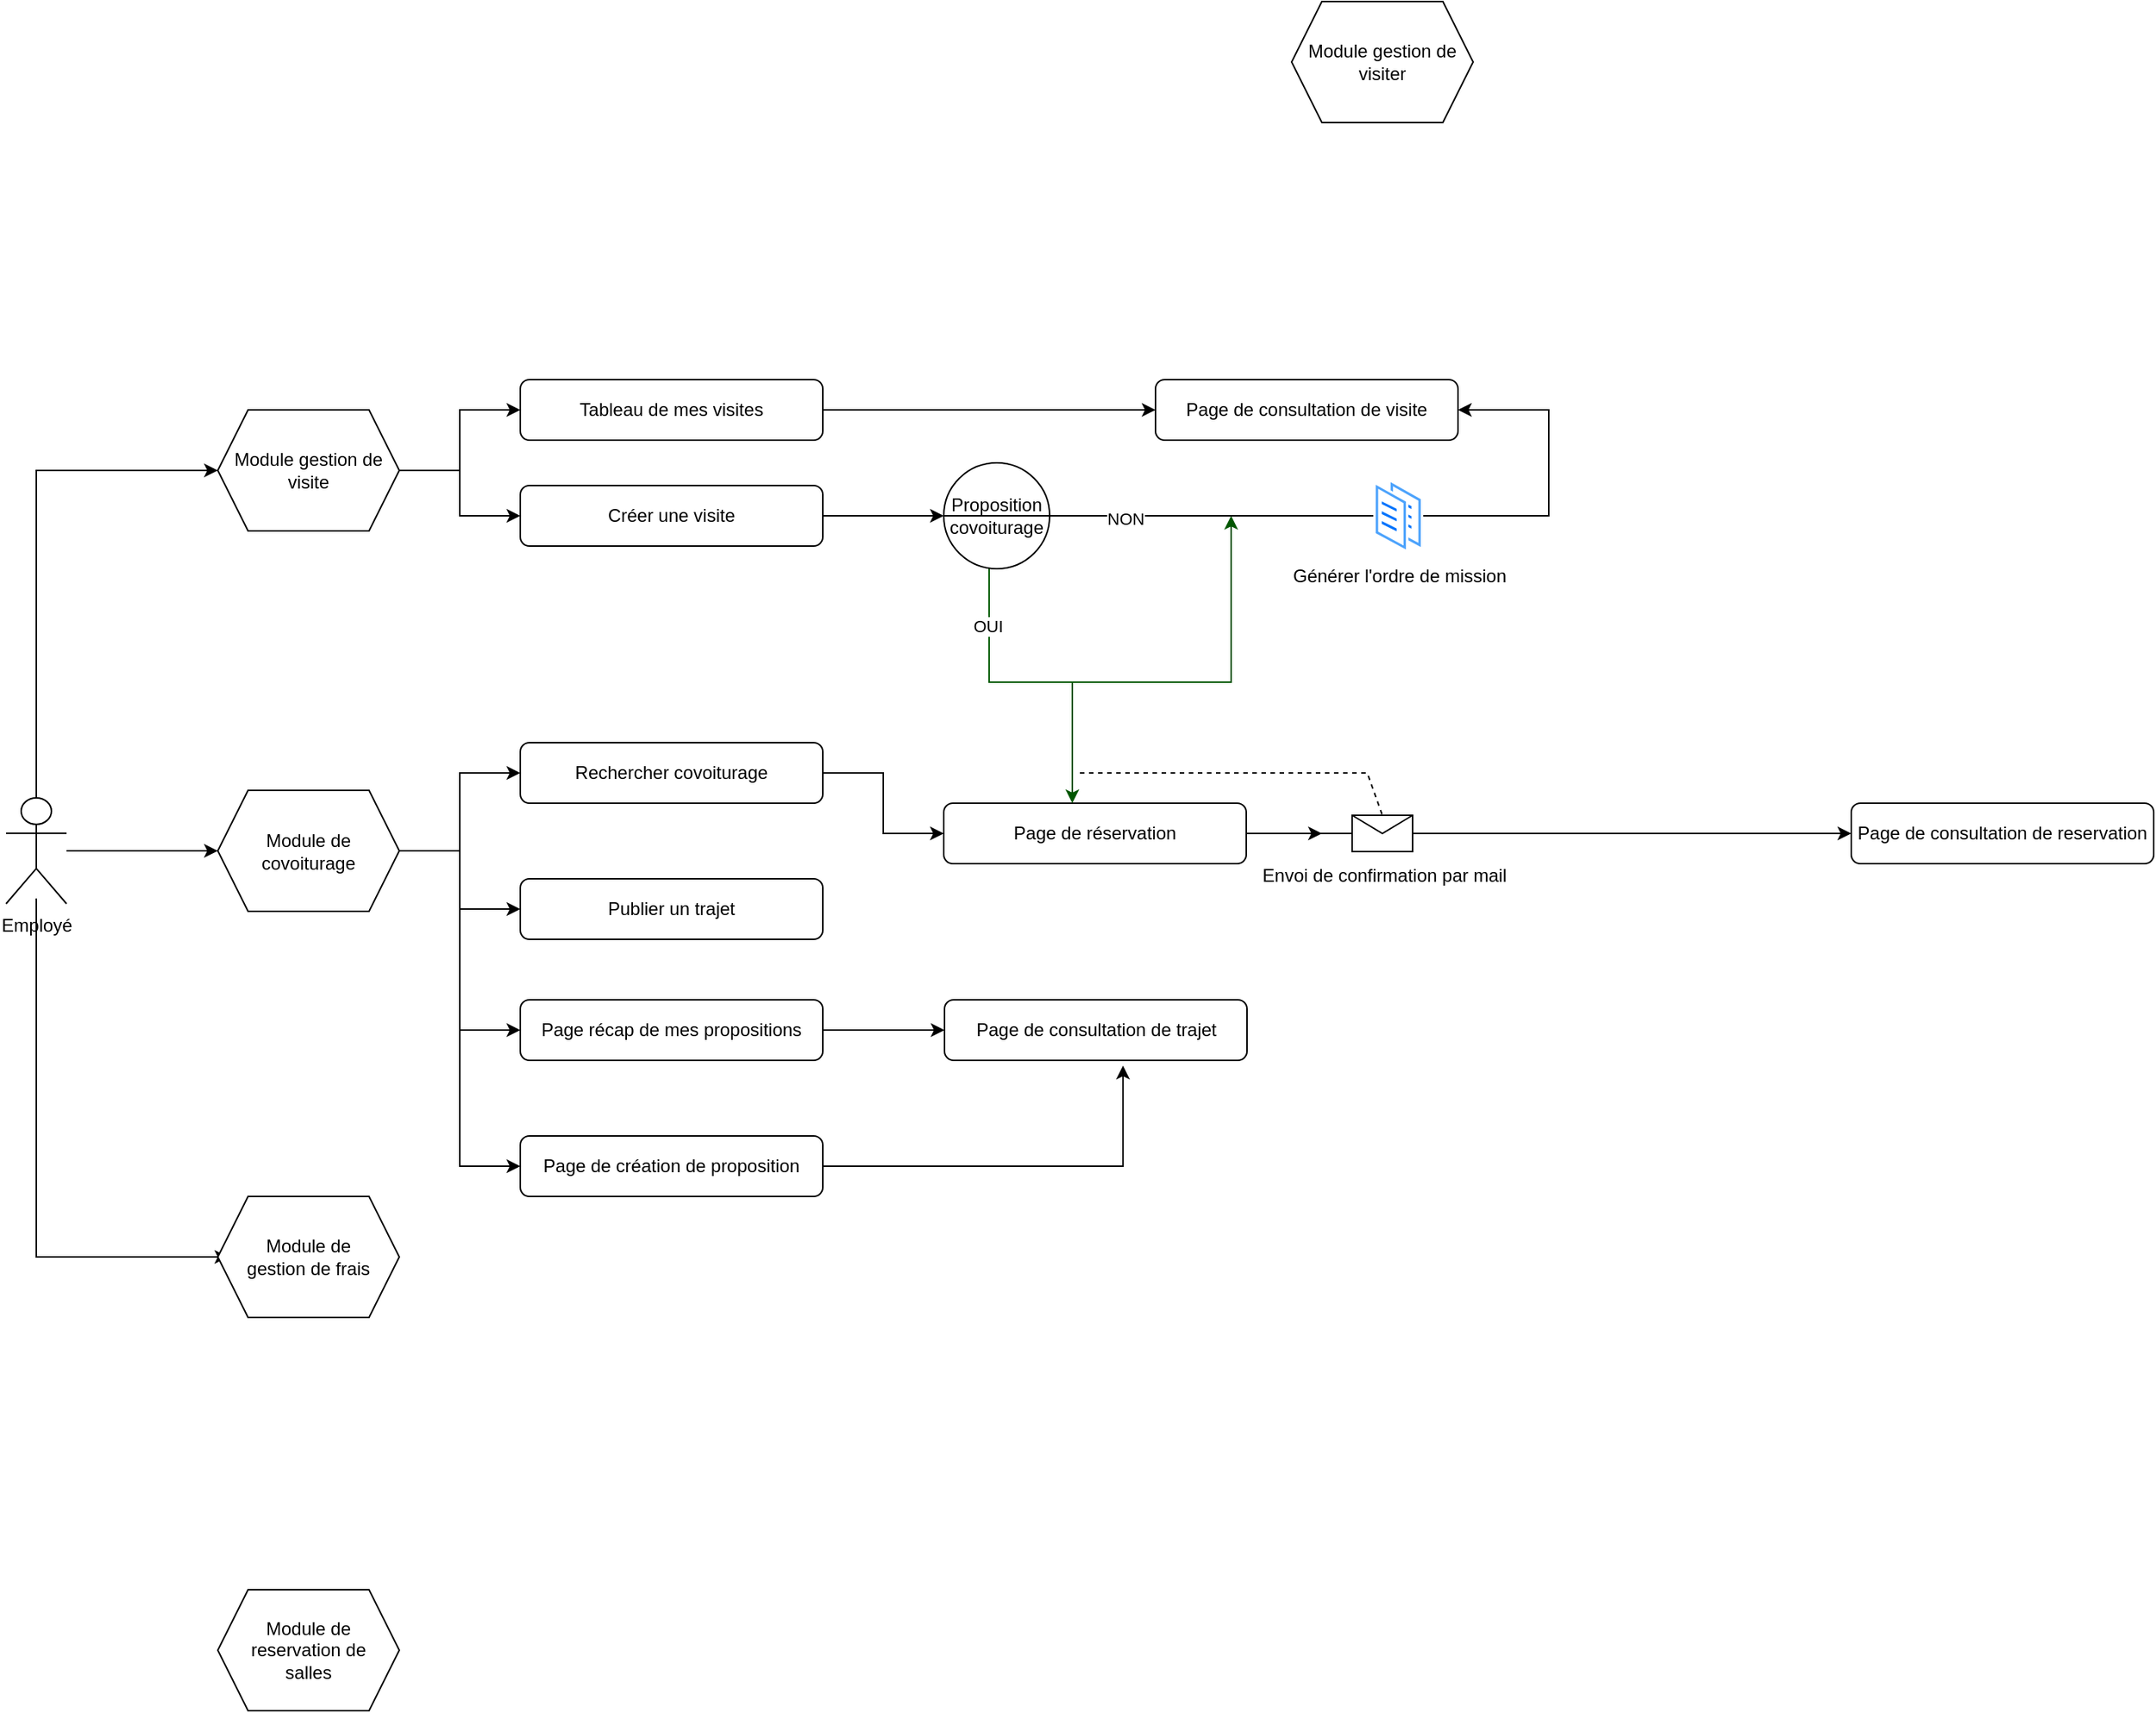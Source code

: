 <mxfile version="22.0.6" type="github">
  <diagram name="Page-1" id="EwJzgOxm_G4XAECukwM9">
    <mxGraphModel dx="3354" dy="1951" grid="1" gridSize="10" guides="1" tooltips="1" connect="1" arrows="1" fold="1" page="1" pageScale="1" pageWidth="827" pageHeight="1169" math="0" shadow="0">
      <root>
        <mxCell id="0" />
        <mxCell id="1" parent="0" />
        <mxCell id="X8dY0_izw5UKXWrUzNRc-6" style="edgeStyle=orthogonalEdgeStyle;rounded=0;orthogonalLoop=1;jettySize=auto;html=1;entryX=0;entryY=0.5;entryDx=0;entryDy=0;" parent="1" target="cjrAuWvBvFFg3mzQt87p-3" edge="1">
          <mxGeometry relative="1" as="geometry">
            <mxPoint x="80" y="340" as="sourcePoint" />
            <Array as="points">
              <mxPoint x="80" y="120" />
            </Array>
          </mxGeometry>
        </mxCell>
        <mxCell id="X8dY0_izw5UKXWrUzNRc-8" style="edgeStyle=orthogonalEdgeStyle;rounded=0;orthogonalLoop=1;jettySize=auto;html=1;entryX=0;entryY=0.5;entryDx=0;entryDy=0;" parent="1" edge="1">
          <mxGeometry relative="1" as="geometry">
            <mxPoint x="79.997" y="403" as="sourcePoint" />
            <mxPoint x="206.93" y="640" as="targetPoint" />
            <Array as="points">
              <mxPoint x="79.93" y="640" />
            </Array>
          </mxGeometry>
        </mxCell>
        <mxCell id="X8dY0_izw5UKXWrUzNRc-15" style="edgeStyle=orthogonalEdgeStyle;rounded=0;orthogonalLoop=1;jettySize=auto;html=1;" parent="1" source="cjrAuWvBvFFg3mzQt87p-3" target="cjrAuWvBvFFg3mzQt87p-7" edge="1">
          <mxGeometry relative="1" as="geometry" />
        </mxCell>
        <mxCell id="X8dY0_izw5UKXWrUzNRc-16" style="edgeStyle=orthogonalEdgeStyle;rounded=0;orthogonalLoop=1;jettySize=auto;html=1;entryX=0;entryY=0.5;entryDx=0;entryDy=0;" parent="1" source="cjrAuWvBvFFg3mzQt87p-3" target="cjrAuWvBvFFg3mzQt87p-5" edge="1">
          <mxGeometry relative="1" as="geometry" />
        </mxCell>
        <mxCell id="cjrAuWvBvFFg3mzQt87p-3" value="Module gestion de visite" style="shape=hexagon;perimeter=hexagonPerimeter2;whiteSpace=wrap;html=1;fixedSize=1;" parent="1" vertex="1">
          <mxGeometry x="200" y="80" width="120" height="80" as="geometry" />
        </mxCell>
        <mxCell id="cjrAuWvBvFFg3mzQt87p-4" value="Module gestion de visiter" style="shape=hexagon;perimeter=hexagonPerimeter2;whiteSpace=wrap;html=1;fixedSize=1;" parent="1" vertex="1">
          <mxGeometry x="910" y="-190" width="120" height="80" as="geometry" />
        </mxCell>
        <mxCell id="cjrAuWvBvFFg3mzQt87p-53" style="edgeStyle=orthogonalEdgeStyle;rounded=0;orthogonalLoop=1;jettySize=auto;html=1;entryX=0;entryY=0.5;entryDx=0;entryDy=0;" parent="1" source="cjrAuWvBvFFg3mzQt87p-5" target="cjrAuWvBvFFg3mzQt87p-52" edge="1">
          <mxGeometry relative="1" as="geometry" />
        </mxCell>
        <mxCell id="cjrAuWvBvFFg3mzQt87p-5" value="Créer une visite" style="rounded=1;whiteSpace=wrap;html=1;" parent="1" vertex="1">
          <mxGeometry x="400" y="130" width="200" height="40" as="geometry" />
        </mxCell>
        <mxCell id="cjrAuWvBvFFg3mzQt87p-6" value="Page de consultation de visite" style="rounded=1;whiteSpace=wrap;html=1;" parent="1" vertex="1">
          <mxGeometry x="820" y="60" width="200" height="40" as="geometry" />
        </mxCell>
        <mxCell id="cjrAuWvBvFFg3mzQt87p-49" style="edgeStyle=orthogonalEdgeStyle;rounded=0;orthogonalLoop=1;jettySize=auto;html=1;entryX=0;entryY=0.5;entryDx=0;entryDy=0;" parent="1" source="cjrAuWvBvFFg3mzQt87p-7" target="cjrAuWvBvFFg3mzQt87p-6" edge="1">
          <mxGeometry relative="1" as="geometry" />
        </mxCell>
        <mxCell id="cjrAuWvBvFFg3mzQt87p-7" value="Tableau de mes visites" style="rounded=1;whiteSpace=wrap;html=1;" parent="1" vertex="1">
          <mxGeometry x="400" y="60" width="200" height="40" as="geometry" />
        </mxCell>
        <mxCell id="X8dY0_izw5UKXWrUzNRc-17" style="edgeStyle=orthogonalEdgeStyle;rounded=0;orthogonalLoop=1;jettySize=auto;html=1;entryX=0;entryY=0.5;entryDx=0;entryDy=0;" parent="1" source="cjrAuWvBvFFg3mzQt87p-8" target="cjrAuWvBvFFg3mzQt87p-37" edge="1">
          <mxGeometry relative="1" as="geometry" />
        </mxCell>
        <mxCell id="X8dY0_izw5UKXWrUzNRc-18" style="edgeStyle=orthogonalEdgeStyle;rounded=0;orthogonalLoop=1;jettySize=auto;html=1;entryX=0;entryY=0.5;entryDx=0;entryDy=0;" parent="1" source="cjrAuWvBvFFg3mzQt87p-8" target="cjrAuWvBvFFg3mzQt87p-46" edge="1">
          <mxGeometry relative="1" as="geometry" />
        </mxCell>
        <mxCell id="X8dY0_izw5UKXWrUzNRc-19" style="edgeStyle=orthogonalEdgeStyle;rounded=0;orthogonalLoop=1;jettySize=auto;html=1;entryX=0;entryY=0.5;entryDx=0;entryDy=0;" parent="1" source="cjrAuWvBvFFg3mzQt87p-8" target="cjrAuWvBvFFg3mzQt87p-40" edge="1">
          <mxGeometry relative="1" as="geometry" />
        </mxCell>
        <mxCell id="X8dY0_izw5UKXWrUzNRc-20" style="edgeStyle=orthogonalEdgeStyle;rounded=0;orthogonalLoop=1;jettySize=auto;html=1;entryX=0;entryY=0.5;entryDx=0;entryDy=0;" parent="1" source="cjrAuWvBvFFg3mzQt87p-8" target="cjrAuWvBvFFg3mzQt87p-43" edge="1">
          <mxGeometry relative="1" as="geometry">
            <Array as="points">
              <mxPoint x="360" y="372" />
              <mxPoint x="360" y="580" />
              <mxPoint x="400" y="580" />
            </Array>
          </mxGeometry>
        </mxCell>
        <mxCell id="cjrAuWvBvFFg3mzQt87p-8" value="Module de covoiturage" style="shape=hexagon;perimeter=hexagonPerimeter2;whiteSpace=wrap;html=1;fixedSize=1;" parent="1" vertex="1">
          <mxGeometry x="200" y="331.5" width="120" height="80" as="geometry" />
        </mxCell>
        <mxCell id="cjrAuWvBvFFg3mzQt87p-9" value="Module de &lt;br&gt;gestion de frais" style="shape=hexagon;perimeter=hexagonPerimeter2;whiteSpace=wrap;html=1;fixedSize=1;" parent="1" vertex="1">
          <mxGeometry x="200" y="600" width="120" height="80" as="geometry" />
        </mxCell>
        <mxCell id="cjrAuWvBvFFg3mzQt87p-10" value="Module de reservation de &lt;br&gt;salles" style="shape=hexagon;perimeter=hexagonPerimeter2;whiteSpace=wrap;html=1;fixedSize=1;" parent="1" vertex="1">
          <mxGeometry x="200" y="860" width="120" height="80" as="geometry" />
        </mxCell>
        <mxCell id="cjrAuWvBvFFg3mzQt87p-30" style="edgeStyle=orthogonalEdgeStyle;rounded=0;orthogonalLoop=1;jettySize=auto;html=1;exitX=0.5;exitY=1;exitDx=0;exitDy=0;" parent="1" edge="1">
          <mxGeometry relative="1" as="geometry">
            <mxPoint x="460" y="350" as="sourcePoint" />
            <mxPoint x="460" y="350" as="targetPoint" />
          </mxGeometry>
        </mxCell>
        <mxCell id="cjrAuWvBvFFg3mzQt87p-34" style="edgeStyle=orthogonalEdgeStyle;rounded=0;orthogonalLoop=1;jettySize=auto;html=1;exitX=0.5;exitY=1;exitDx=0;exitDy=0;" parent="1" source="cjrAuWvBvFFg3mzQt87p-7" target="cjrAuWvBvFFg3mzQt87p-7" edge="1">
          <mxGeometry relative="1" as="geometry" />
        </mxCell>
        <mxCell id="cjrAuWvBvFFg3mzQt87p-59" style="edgeStyle=orthogonalEdgeStyle;rounded=0;orthogonalLoop=1;jettySize=auto;html=1;fillColor=#008a00;strokeColor=#005700;" parent="1" edge="1">
          <mxGeometry relative="1" as="geometry">
            <mxPoint x="870" y="150" as="targetPoint" />
            <mxPoint x="760" y="260" as="sourcePoint" />
            <Array as="points">
              <mxPoint x="770" y="260" />
              <mxPoint x="870" y="260" />
            </Array>
          </mxGeometry>
        </mxCell>
        <mxCell id="TIspPs3cSa9JJA6Hel0X-1" style="edgeStyle=orthogonalEdgeStyle;rounded=0;orthogonalLoop=1;jettySize=auto;html=1;entryX=0;entryY=0.5;entryDx=0;entryDy=0;" edge="1" parent="1" source="cjrAuWvBvFFg3mzQt87p-35" target="cjrAuWvBvFFg3mzQt87p-36">
          <mxGeometry relative="1" as="geometry" />
        </mxCell>
        <mxCell id="cjrAuWvBvFFg3mzQt87p-35" value="Page de réservation" style="rounded=1;whiteSpace=wrap;html=1;" parent="1" vertex="1">
          <mxGeometry x="680" y="340" width="200" height="40" as="geometry" />
        </mxCell>
        <mxCell id="cjrAuWvBvFFg3mzQt87p-36" value="Page de consultation de reservation" style="rounded=1;whiteSpace=wrap;html=1;" parent="1" vertex="1">
          <mxGeometry x="1280" y="340" width="200" height="40" as="geometry" />
        </mxCell>
        <mxCell id="cjrAuWvBvFFg3mzQt87p-37" value="Publier un trajet" style="rounded=1;whiteSpace=wrap;html=1;" parent="1" vertex="1">
          <mxGeometry x="400" y="390" width="200" height="40" as="geometry" />
        </mxCell>
        <mxCell id="cjrAuWvBvFFg3mzQt87p-38" style="edgeStyle=orthogonalEdgeStyle;rounded=0;orthogonalLoop=1;jettySize=auto;html=1;exitX=0.5;exitY=1;exitDx=0;exitDy=0;" parent="1" source="cjrAuWvBvFFg3mzQt87p-37" target="cjrAuWvBvFFg3mzQt87p-37" edge="1">
          <mxGeometry relative="1" as="geometry" />
        </mxCell>
        <mxCell id="cjrAuWvBvFFg3mzQt87p-39" value="Page de consultation de trajet" style="rounded=1;whiteSpace=wrap;html=1;" parent="1" vertex="1">
          <mxGeometry x="680.5" y="470" width="200" height="40" as="geometry" />
        </mxCell>
        <mxCell id="cjrAuWvBvFFg3mzQt87p-42" style="edgeStyle=orthogonalEdgeStyle;rounded=0;orthogonalLoop=1;jettySize=auto;html=1;" parent="1" source="cjrAuWvBvFFg3mzQt87p-40" target="cjrAuWvBvFFg3mzQt87p-39" edge="1">
          <mxGeometry relative="1" as="geometry" />
        </mxCell>
        <mxCell id="cjrAuWvBvFFg3mzQt87p-40" value="Page récap de mes propositions" style="rounded=1;whiteSpace=wrap;html=1;" parent="1" vertex="1">
          <mxGeometry x="400" y="470" width="200" height="40" as="geometry" />
        </mxCell>
        <mxCell id="cjrAuWvBvFFg3mzQt87p-45" style="edgeStyle=orthogonalEdgeStyle;rounded=0;orthogonalLoop=1;jettySize=auto;html=1;entryX=0.59;entryY=1.088;entryDx=0;entryDy=0;entryPerimeter=0;" parent="1" source="cjrAuWvBvFFg3mzQt87p-43" target="cjrAuWvBvFFg3mzQt87p-39" edge="1">
          <mxGeometry relative="1" as="geometry" />
        </mxCell>
        <mxCell id="cjrAuWvBvFFg3mzQt87p-43" value="Page de création de proposition" style="rounded=1;whiteSpace=wrap;html=1;" parent="1" vertex="1">
          <mxGeometry x="400" y="560" width="200" height="40" as="geometry" />
        </mxCell>
        <mxCell id="cjrAuWvBvFFg3mzQt87p-47" style="edgeStyle=orthogonalEdgeStyle;rounded=0;orthogonalLoop=1;jettySize=auto;html=1;entryX=0;entryY=0.5;entryDx=0;entryDy=0;" parent="1" source="cjrAuWvBvFFg3mzQt87p-46" target="cjrAuWvBvFFg3mzQt87p-35" edge="1">
          <mxGeometry relative="1" as="geometry" />
        </mxCell>
        <mxCell id="cjrAuWvBvFFg3mzQt87p-46" value="Rechercher covoiturage" style="rounded=1;whiteSpace=wrap;html=1;" parent="1" vertex="1">
          <mxGeometry x="400" y="300" width="200" height="40" as="geometry" />
        </mxCell>
        <mxCell id="cjrAuWvBvFFg3mzQt87p-67" style="edgeStyle=orthogonalEdgeStyle;rounded=0;orthogonalLoop=1;jettySize=auto;html=1;entryX=1;entryY=0.5;entryDx=0;entryDy=0;" parent="1" source="cjrAuWvBvFFg3mzQt87p-52" target="cjrAuWvBvFFg3mzQt87p-6" edge="1">
          <mxGeometry relative="1" as="geometry">
            <Array as="points">
              <mxPoint x="1080" y="150" />
              <mxPoint x="1080" y="80" />
            </Array>
          </mxGeometry>
        </mxCell>
        <mxCell id="X8dY0_izw5UKXWrUzNRc-22" value="NON" style="edgeLabel;html=1;align=center;verticalAlign=middle;resizable=0;points=[];" parent="cjrAuWvBvFFg3mzQt87p-67" vertex="1" connectable="0">
          <mxGeometry x="-0.782" y="-2" relative="1" as="geometry">
            <mxPoint as="offset" />
          </mxGeometry>
        </mxCell>
        <mxCell id="X8dY0_izw5UKXWrUzNRc-1" style="edgeStyle=orthogonalEdgeStyle;rounded=0;orthogonalLoop=1;jettySize=auto;html=1;fillColor=#008a00;strokeColor=#005700;" parent="1" edge="1">
          <mxGeometry relative="1" as="geometry">
            <mxPoint x="710" y="185" as="sourcePoint" />
            <mxPoint x="765" y="340" as="targetPoint" />
            <Array as="points">
              <mxPoint x="710" y="260" />
              <mxPoint x="765" y="260" />
            </Array>
          </mxGeometry>
        </mxCell>
        <mxCell id="X8dY0_izw5UKXWrUzNRc-21" value="OUI" style="edgeLabel;html=1;align=center;verticalAlign=middle;resizable=0;points=[];" parent="X8dY0_izw5UKXWrUzNRc-1" vertex="1" connectable="0">
          <mxGeometry x="-0.64" y="-1" relative="1" as="geometry">
            <mxPoint as="offset" />
          </mxGeometry>
        </mxCell>
        <mxCell id="cjrAuWvBvFFg3mzQt87p-52" value="Proposition covoiturage" style="shape=lineEllipse;perimeter=ellipsePerimeter;whiteSpace=wrap;html=1;backgroundOutline=1;" parent="1" vertex="1">
          <mxGeometry x="680" y="115" width="70" height="70" as="geometry" />
        </mxCell>
        <mxCell id="cjrAuWvBvFFg3mzQt87p-62" value="Générer l&#39;ordre de mission" style="text;html=1;align=center;verticalAlign=middle;resizable=0;points=[];autosize=1;strokeColor=none;fillColor=none;" parent="1" vertex="1">
          <mxGeometry x="900.5" y="175" width="160" height="30" as="geometry" />
        </mxCell>
        <mxCell id="cjrAuWvBvFFg3mzQt87p-69" value="" style="image;aspect=fixed;perimeter=ellipsePerimeter;html=1;align=center;shadow=0;dashed=0;spacingTop=3;image=img/lib/active_directory/documents.svg;" parent="1" vertex="1">
          <mxGeometry x="964" y="125" width="33" height="50" as="geometry" />
        </mxCell>
        <mxCell id="cjrAuWvBvFFg3mzQt87p-77" value="" style="endArrow=classic;html=1;rounded=0;" parent="1" edge="1">
          <mxGeometry relative="1" as="geometry">
            <mxPoint x="920" y="360" as="sourcePoint" />
            <mxPoint x="930" y="360" as="targetPoint" />
          </mxGeometry>
        </mxCell>
        <mxCell id="cjrAuWvBvFFg3mzQt87p-78" value="" style="shape=message;html=1;outlineConnect=0;" parent="cjrAuWvBvFFg3mzQt87p-77" vertex="1">
          <mxGeometry width="40" height="24" relative="1" as="geometry">
            <mxPoint x="25" y="-12" as="offset" />
          </mxGeometry>
        </mxCell>
        <mxCell id="cjrAuWvBvFFg3mzQt87p-81" value="Envoi de confirmation par mail" style="text;html=1;align=center;verticalAlign=middle;resizable=0;points=[];autosize=1;strokeColor=none;fillColor=none;" parent="1" vertex="1">
          <mxGeometry x="880.5" y="373" width="180" height="30" as="geometry" />
        </mxCell>
        <mxCell id="X8dY0_izw5UKXWrUzNRc-3" value="" style="endArrow=none;dashed=1;html=1;rounded=0;entryX=0.5;entryY=0;entryDx=0;entryDy=0;" parent="1" target="cjrAuWvBvFFg3mzQt87p-78" edge="1">
          <mxGeometry width="50" height="50" relative="1" as="geometry">
            <mxPoint x="770" y="320" as="sourcePoint" />
            <mxPoint x="960" y="320" as="targetPoint" />
            <Array as="points">
              <mxPoint x="830" y="320" />
              <mxPoint x="960" y="320" />
            </Array>
          </mxGeometry>
        </mxCell>
        <mxCell id="TIspPs3cSa9JJA6Hel0X-3" style="edgeStyle=orthogonalEdgeStyle;rounded=0;orthogonalLoop=1;jettySize=auto;html=1;entryX=0;entryY=0.5;entryDx=0;entryDy=0;" edge="1" parent="1" source="X8dY0_izw5UKXWrUzNRc-10" target="cjrAuWvBvFFg3mzQt87p-8">
          <mxGeometry relative="1" as="geometry" />
        </mxCell>
        <mxCell id="X8dY0_izw5UKXWrUzNRc-10" value="Employé" style="shape=umlActor;verticalLabelPosition=bottom;verticalAlign=top;html=1;outlineConnect=0;" parent="1" vertex="1">
          <mxGeometry x="60" y="336.5" width="40" height="70" as="geometry" />
        </mxCell>
      </root>
    </mxGraphModel>
  </diagram>
</mxfile>
